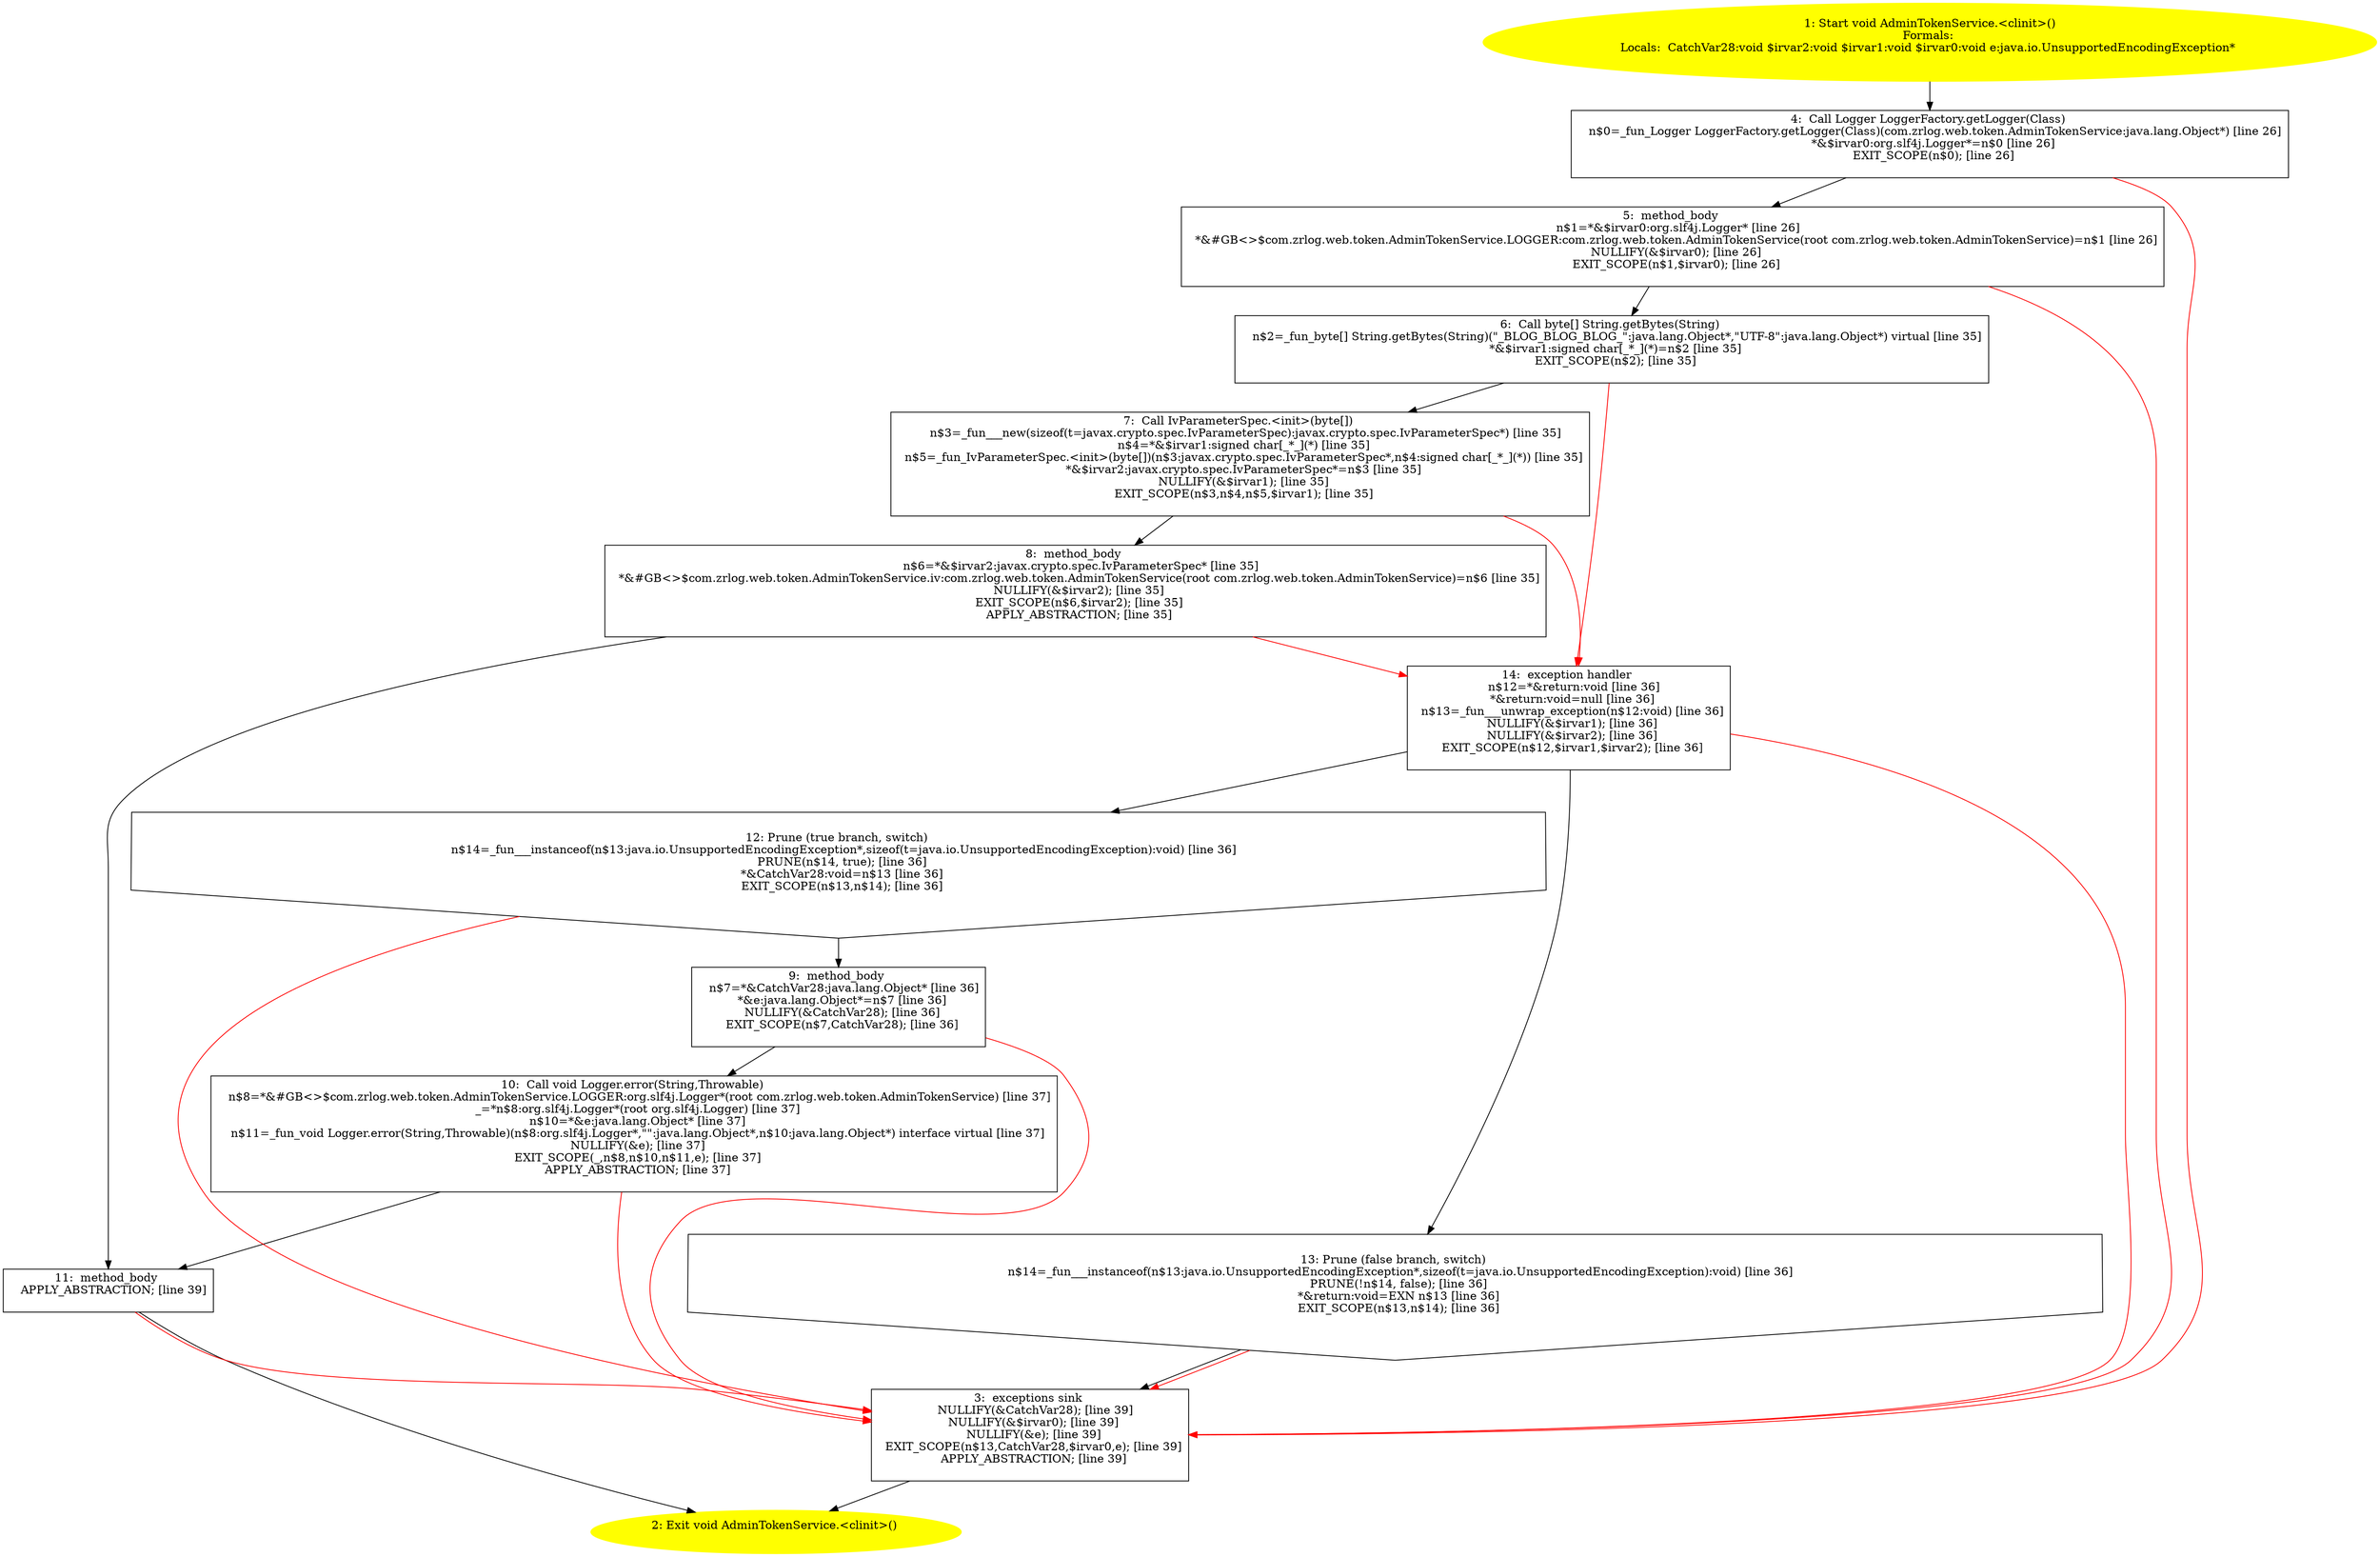 /* @generated */
digraph cfg {
"com.zrlog.web.token.AdminTokenService.<clinit>():void.3e6a17193cc3626cb406c090ba04ae49_1" [label="1: Start void AdminTokenService.<clinit>()\nFormals: \nLocals:  CatchVar28:void $irvar2:void $irvar1:void $irvar0:void e:java.io.UnsupportedEncodingException* \n  " color=yellow style=filled]
	

	 "com.zrlog.web.token.AdminTokenService.<clinit>():void.3e6a17193cc3626cb406c090ba04ae49_1" -> "com.zrlog.web.token.AdminTokenService.<clinit>():void.3e6a17193cc3626cb406c090ba04ae49_4" ;
"com.zrlog.web.token.AdminTokenService.<clinit>():void.3e6a17193cc3626cb406c090ba04ae49_2" [label="2: Exit void AdminTokenService.<clinit>() \n  " color=yellow style=filled]
	

"com.zrlog.web.token.AdminTokenService.<clinit>():void.3e6a17193cc3626cb406c090ba04ae49_3" [label="3:  exceptions sink \n   NULLIFY(&CatchVar28); [line 39]\n  NULLIFY(&$irvar0); [line 39]\n  NULLIFY(&e); [line 39]\n  EXIT_SCOPE(n$13,CatchVar28,$irvar0,e); [line 39]\n  APPLY_ABSTRACTION; [line 39]\n " shape="box"]
	

	 "com.zrlog.web.token.AdminTokenService.<clinit>():void.3e6a17193cc3626cb406c090ba04ae49_3" -> "com.zrlog.web.token.AdminTokenService.<clinit>():void.3e6a17193cc3626cb406c090ba04ae49_2" ;
"com.zrlog.web.token.AdminTokenService.<clinit>():void.3e6a17193cc3626cb406c090ba04ae49_4" [label="4:  Call Logger LoggerFactory.getLogger(Class) \n   n$0=_fun_Logger LoggerFactory.getLogger(Class)(com.zrlog.web.token.AdminTokenService:java.lang.Object*) [line 26]\n  *&$irvar0:org.slf4j.Logger*=n$0 [line 26]\n  EXIT_SCOPE(n$0); [line 26]\n " shape="box"]
	

	 "com.zrlog.web.token.AdminTokenService.<clinit>():void.3e6a17193cc3626cb406c090ba04ae49_4" -> "com.zrlog.web.token.AdminTokenService.<clinit>():void.3e6a17193cc3626cb406c090ba04ae49_5" ;
	 "com.zrlog.web.token.AdminTokenService.<clinit>():void.3e6a17193cc3626cb406c090ba04ae49_4" -> "com.zrlog.web.token.AdminTokenService.<clinit>():void.3e6a17193cc3626cb406c090ba04ae49_3" [color="red" ];
"com.zrlog.web.token.AdminTokenService.<clinit>():void.3e6a17193cc3626cb406c090ba04ae49_5" [label="5:  method_body \n   n$1=*&$irvar0:org.slf4j.Logger* [line 26]\n  *&#GB<>$com.zrlog.web.token.AdminTokenService.LOGGER:com.zrlog.web.token.AdminTokenService(root com.zrlog.web.token.AdminTokenService)=n$1 [line 26]\n  NULLIFY(&$irvar0); [line 26]\n  EXIT_SCOPE(n$1,$irvar0); [line 26]\n " shape="box"]
	

	 "com.zrlog.web.token.AdminTokenService.<clinit>():void.3e6a17193cc3626cb406c090ba04ae49_5" -> "com.zrlog.web.token.AdminTokenService.<clinit>():void.3e6a17193cc3626cb406c090ba04ae49_6" ;
	 "com.zrlog.web.token.AdminTokenService.<clinit>():void.3e6a17193cc3626cb406c090ba04ae49_5" -> "com.zrlog.web.token.AdminTokenService.<clinit>():void.3e6a17193cc3626cb406c090ba04ae49_3" [color="red" ];
"com.zrlog.web.token.AdminTokenService.<clinit>():void.3e6a17193cc3626cb406c090ba04ae49_6" [label="6:  Call byte[] String.getBytes(String) \n   n$2=_fun_byte[] String.getBytes(String)(\"_BLOG_BLOG_BLOG_\":java.lang.Object*,\"UTF-8\":java.lang.Object*) virtual [line 35]\n  *&$irvar1:signed char[_*_](*)=n$2 [line 35]\n  EXIT_SCOPE(n$2); [line 35]\n " shape="box"]
	

	 "com.zrlog.web.token.AdminTokenService.<clinit>():void.3e6a17193cc3626cb406c090ba04ae49_6" -> "com.zrlog.web.token.AdminTokenService.<clinit>():void.3e6a17193cc3626cb406c090ba04ae49_7" ;
	 "com.zrlog.web.token.AdminTokenService.<clinit>():void.3e6a17193cc3626cb406c090ba04ae49_6" -> "com.zrlog.web.token.AdminTokenService.<clinit>():void.3e6a17193cc3626cb406c090ba04ae49_14" [color="red" ];
"com.zrlog.web.token.AdminTokenService.<clinit>():void.3e6a17193cc3626cb406c090ba04ae49_7" [label="7:  Call IvParameterSpec.<init>(byte[]) \n   n$3=_fun___new(sizeof(t=javax.crypto.spec.IvParameterSpec):javax.crypto.spec.IvParameterSpec*) [line 35]\n  n$4=*&$irvar1:signed char[_*_](*) [line 35]\n  n$5=_fun_IvParameterSpec.<init>(byte[])(n$3:javax.crypto.spec.IvParameterSpec*,n$4:signed char[_*_](*)) [line 35]\n  *&$irvar2:javax.crypto.spec.IvParameterSpec*=n$3 [line 35]\n  NULLIFY(&$irvar1); [line 35]\n  EXIT_SCOPE(n$3,n$4,n$5,$irvar1); [line 35]\n " shape="box"]
	

	 "com.zrlog.web.token.AdminTokenService.<clinit>():void.3e6a17193cc3626cb406c090ba04ae49_7" -> "com.zrlog.web.token.AdminTokenService.<clinit>():void.3e6a17193cc3626cb406c090ba04ae49_8" ;
	 "com.zrlog.web.token.AdminTokenService.<clinit>():void.3e6a17193cc3626cb406c090ba04ae49_7" -> "com.zrlog.web.token.AdminTokenService.<clinit>():void.3e6a17193cc3626cb406c090ba04ae49_14" [color="red" ];
"com.zrlog.web.token.AdminTokenService.<clinit>():void.3e6a17193cc3626cb406c090ba04ae49_8" [label="8:  method_body \n   n$6=*&$irvar2:javax.crypto.spec.IvParameterSpec* [line 35]\n  *&#GB<>$com.zrlog.web.token.AdminTokenService.iv:com.zrlog.web.token.AdminTokenService(root com.zrlog.web.token.AdminTokenService)=n$6 [line 35]\n  NULLIFY(&$irvar2); [line 35]\n  EXIT_SCOPE(n$6,$irvar2); [line 35]\n  APPLY_ABSTRACTION; [line 35]\n " shape="box"]
	

	 "com.zrlog.web.token.AdminTokenService.<clinit>():void.3e6a17193cc3626cb406c090ba04ae49_8" -> "com.zrlog.web.token.AdminTokenService.<clinit>():void.3e6a17193cc3626cb406c090ba04ae49_11" ;
	 "com.zrlog.web.token.AdminTokenService.<clinit>():void.3e6a17193cc3626cb406c090ba04ae49_8" -> "com.zrlog.web.token.AdminTokenService.<clinit>():void.3e6a17193cc3626cb406c090ba04ae49_14" [color="red" ];
"com.zrlog.web.token.AdminTokenService.<clinit>():void.3e6a17193cc3626cb406c090ba04ae49_9" [label="9:  method_body \n   n$7=*&CatchVar28:java.lang.Object* [line 36]\n  *&e:java.lang.Object*=n$7 [line 36]\n  NULLIFY(&CatchVar28); [line 36]\n  EXIT_SCOPE(n$7,CatchVar28); [line 36]\n " shape="box"]
	

	 "com.zrlog.web.token.AdminTokenService.<clinit>():void.3e6a17193cc3626cb406c090ba04ae49_9" -> "com.zrlog.web.token.AdminTokenService.<clinit>():void.3e6a17193cc3626cb406c090ba04ae49_10" ;
	 "com.zrlog.web.token.AdminTokenService.<clinit>():void.3e6a17193cc3626cb406c090ba04ae49_9" -> "com.zrlog.web.token.AdminTokenService.<clinit>():void.3e6a17193cc3626cb406c090ba04ae49_3" [color="red" ];
"com.zrlog.web.token.AdminTokenService.<clinit>():void.3e6a17193cc3626cb406c090ba04ae49_10" [label="10:  Call void Logger.error(String,Throwable) \n   n$8=*&#GB<>$com.zrlog.web.token.AdminTokenService.LOGGER:org.slf4j.Logger*(root com.zrlog.web.token.AdminTokenService) [line 37]\n  _=*n$8:org.slf4j.Logger*(root org.slf4j.Logger) [line 37]\n  n$10=*&e:java.lang.Object* [line 37]\n  n$11=_fun_void Logger.error(String,Throwable)(n$8:org.slf4j.Logger*,\"\":java.lang.Object*,n$10:java.lang.Object*) interface virtual [line 37]\n  NULLIFY(&e); [line 37]\n  EXIT_SCOPE(_,n$8,n$10,n$11,e); [line 37]\n  APPLY_ABSTRACTION; [line 37]\n " shape="box"]
	

	 "com.zrlog.web.token.AdminTokenService.<clinit>():void.3e6a17193cc3626cb406c090ba04ae49_10" -> "com.zrlog.web.token.AdminTokenService.<clinit>():void.3e6a17193cc3626cb406c090ba04ae49_11" ;
	 "com.zrlog.web.token.AdminTokenService.<clinit>():void.3e6a17193cc3626cb406c090ba04ae49_10" -> "com.zrlog.web.token.AdminTokenService.<clinit>():void.3e6a17193cc3626cb406c090ba04ae49_3" [color="red" ];
"com.zrlog.web.token.AdminTokenService.<clinit>():void.3e6a17193cc3626cb406c090ba04ae49_11" [label="11:  method_body \n   APPLY_ABSTRACTION; [line 39]\n " shape="box"]
	

	 "com.zrlog.web.token.AdminTokenService.<clinit>():void.3e6a17193cc3626cb406c090ba04ae49_11" -> "com.zrlog.web.token.AdminTokenService.<clinit>():void.3e6a17193cc3626cb406c090ba04ae49_2" ;
	 "com.zrlog.web.token.AdminTokenService.<clinit>():void.3e6a17193cc3626cb406c090ba04ae49_11" -> "com.zrlog.web.token.AdminTokenService.<clinit>():void.3e6a17193cc3626cb406c090ba04ae49_3" [color="red" ];
"com.zrlog.web.token.AdminTokenService.<clinit>():void.3e6a17193cc3626cb406c090ba04ae49_12" [label="12: Prune (true branch, switch) \n   n$14=_fun___instanceof(n$13:java.io.UnsupportedEncodingException*,sizeof(t=java.io.UnsupportedEncodingException):void) [line 36]\n  PRUNE(n$14, true); [line 36]\n  *&CatchVar28:void=n$13 [line 36]\n  EXIT_SCOPE(n$13,n$14); [line 36]\n " shape="invhouse"]
	

	 "com.zrlog.web.token.AdminTokenService.<clinit>():void.3e6a17193cc3626cb406c090ba04ae49_12" -> "com.zrlog.web.token.AdminTokenService.<clinit>():void.3e6a17193cc3626cb406c090ba04ae49_9" ;
	 "com.zrlog.web.token.AdminTokenService.<clinit>():void.3e6a17193cc3626cb406c090ba04ae49_12" -> "com.zrlog.web.token.AdminTokenService.<clinit>():void.3e6a17193cc3626cb406c090ba04ae49_3" [color="red" ];
"com.zrlog.web.token.AdminTokenService.<clinit>():void.3e6a17193cc3626cb406c090ba04ae49_13" [label="13: Prune (false branch, switch) \n   n$14=_fun___instanceof(n$13:java.io.UnsupportedEncodingException*,sizeof(t=java.io.UnsupportedEncodingException):void) [line 36]\n  PRUNE(!n$14, false); [line 36]\n  *&return:void=EXN n$13 [line 36]\n  EXIT_SCOPE(n$13,n$14); [line 36]\n " shape="invhouse"]
	

	 "com.zrlog.web.token.AdminTokenService.<clinit>():void.3e6a17193cc3626cb406c090ba04ae49_13" -> "com.zrlog.web.token.AdminTokenService.<clinit>():void.3e6a17193cc3626cb406c090ba04ae49_3" ;
	 "com.zrlog.web.token.AdminTokenService.<clinit>():void.3e6a17193cc3626cb406c090ba04ae49_13" -> "com.zrlog.web.token.AdminTokenService.<clinit>():void.3e6a17193cc3626cb406c090ba04ae49_3" [color="red" ];
"com.zrlog.web.token.AdminTokenService.<clinit>():void.3e6a17193cc3626cb406c090ba04ae49_14" [label="14:  exception handler \n   n$12=*&return:void [line 36]\n  *&return:void=null [line 36]\n  n$13=_fun___unwrap_exception(n$12:void) [line 36]\n  NULLIFY(&$irvar1); [line 36]\n  NULLIFY(&$irvar2); [line 36]\n  EXIT_SCOPE(n$12,$irvar1,$irvar2); [line 36]\n " shape="box"]
	

	 "com.zrlog.web.token.AdminTokenService.<clinit>():void.3e6a17193cc3626cb406c090ba04ae49_14" -> "com.zrlog.web.token.AdminTokenService.<clinit>():void.3e6a17193cc3626cb406c090ba04ae49_12" ;
	 "com.zrlog.web.token.AdminTokenService.<clinit>():void.3e6a17193cc3626cb406c090ba04ae49_14" -> "com.zrlog.web.token.AdminTokenService.<clinit>():void.3e6a17193cc3626cb406c090ba04ae49_13" ;
	 "com.zrlog.web.token.AdminTokenService.<clinit>():void.3e6a17193cc3626cb406c090ba04ae49_14" -> "com.zrlog.web.token.AdminTokenService.<clinit>():void.3e6a17193cc3626cb406c090ba04ae49_3" [color="red" ];
}
